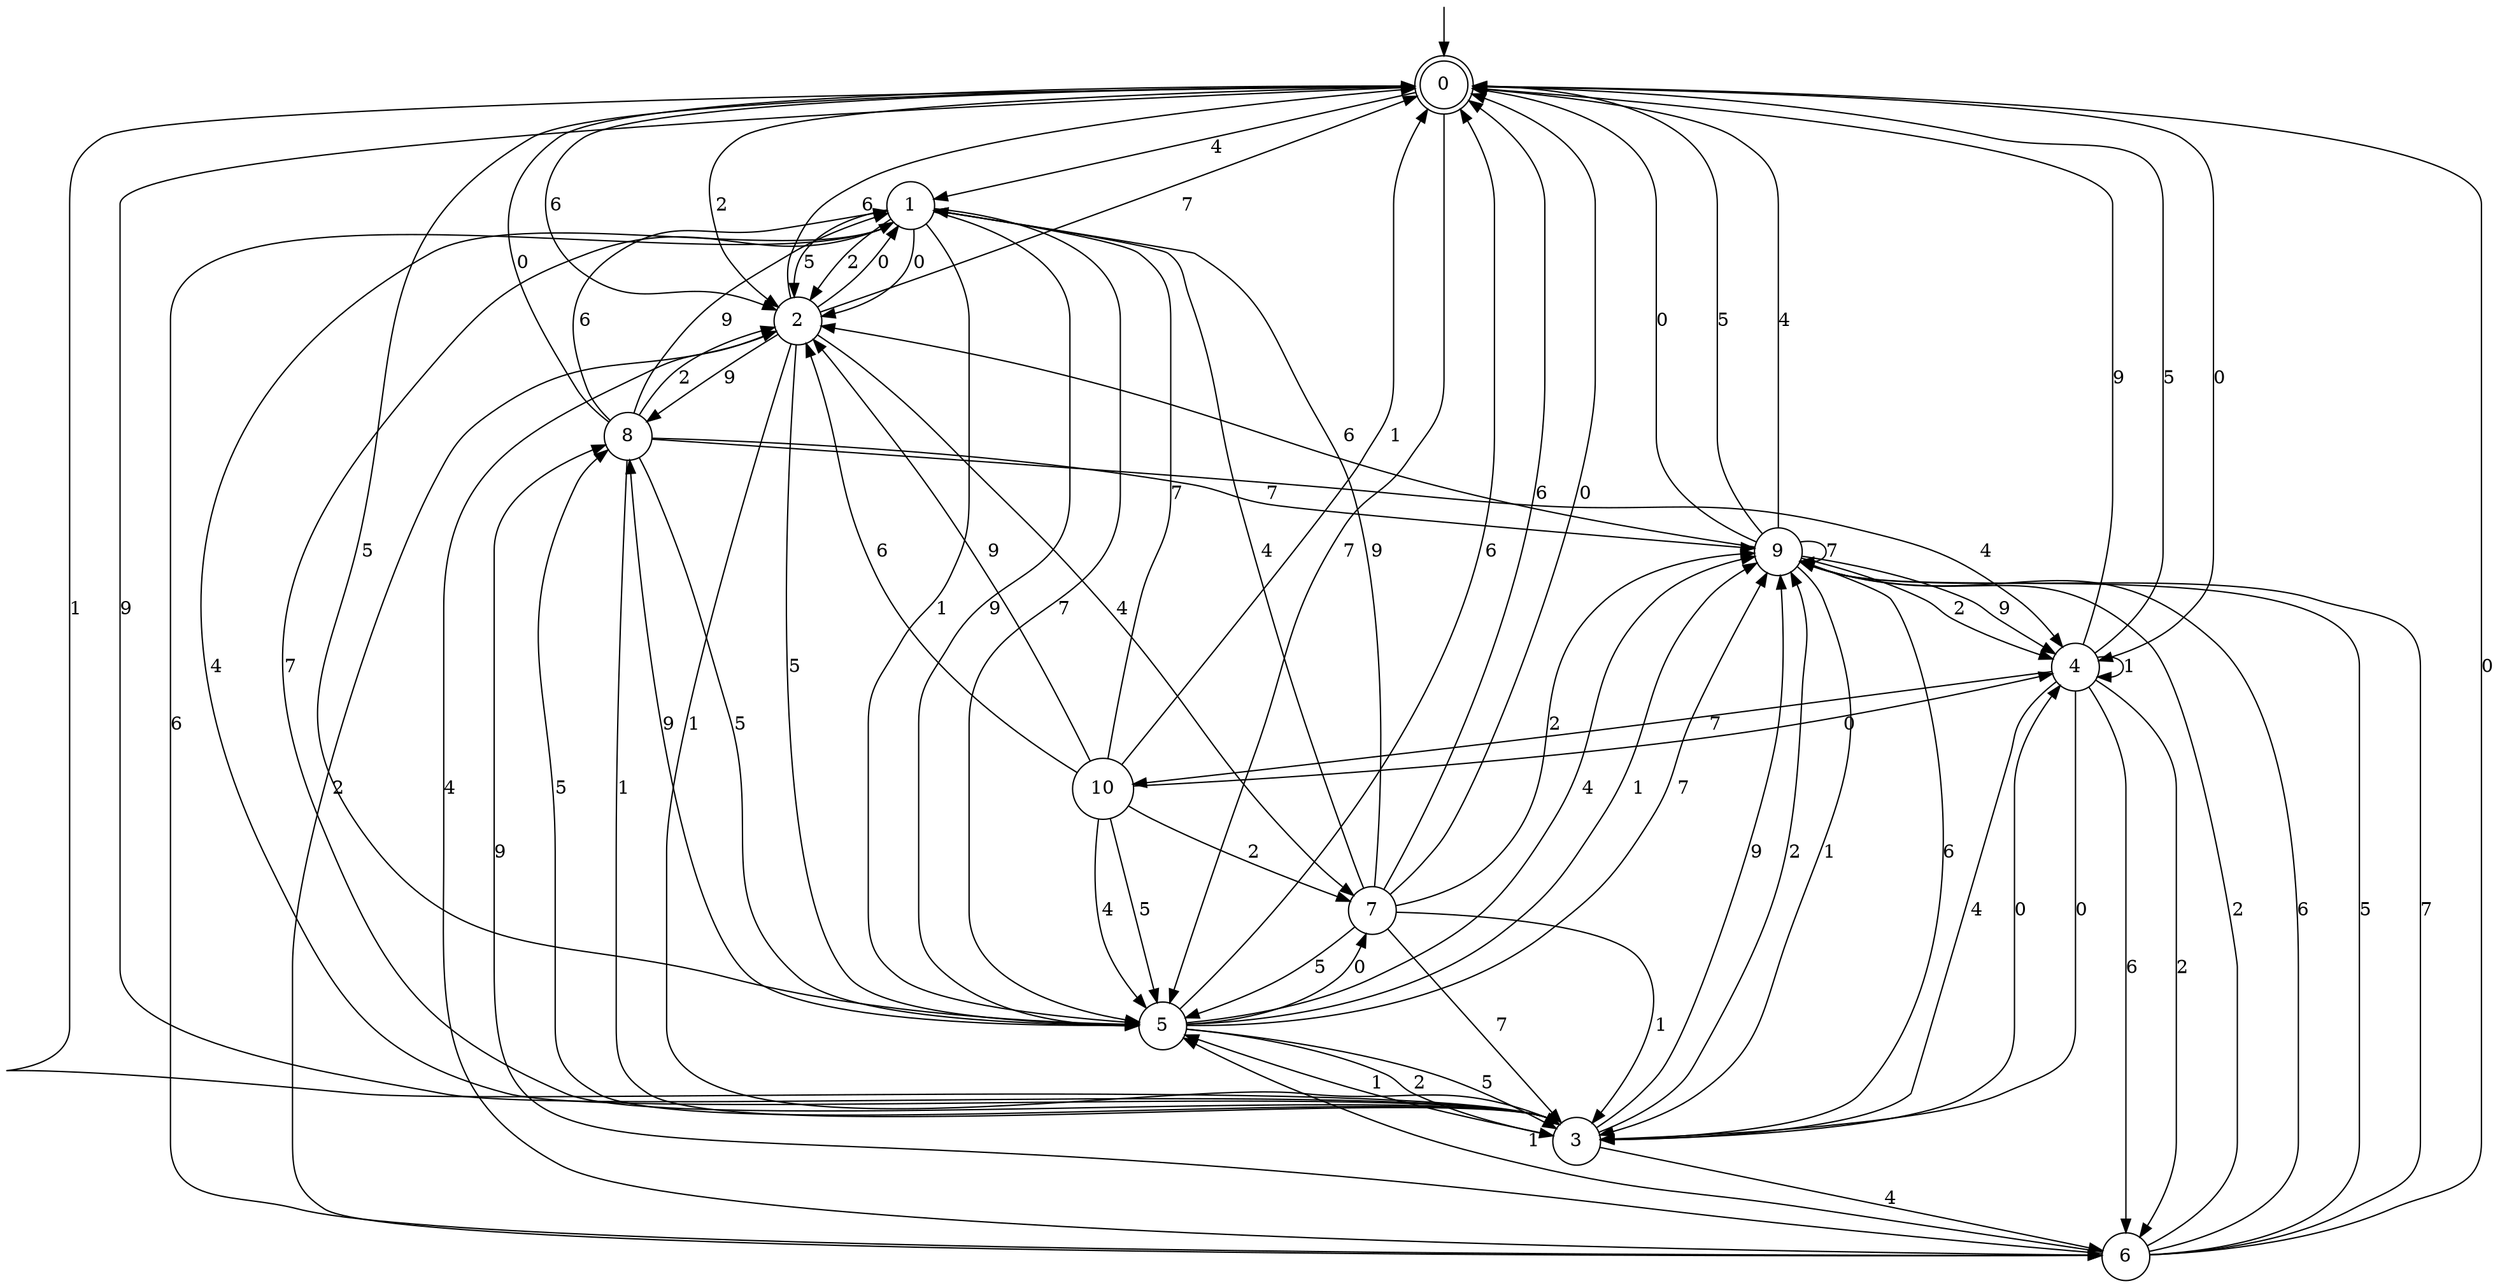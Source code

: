 digraph g {

	s0 [shape="doublecircle" label="0"];
	s1 [shape="circle" label="1"];
	s2 [shape="circle" label="2"];
	s3 [shape="circle" label="3"];
	s4 [shape="circle" label="4"];
	s5 [shape="circle" label="5"];
	s6 [shape="circle" label="6"];
	s7 [shape="circle" label="7"];
	s8 [shape="circle" label="8"];
	s9 [shape="circle" label="9"];
	s10 [shape="circle" label="10"];
	s0 -> s1 [label="4"];
	s0 -> s2 [label="6"];
	s0 -> s3 [label="1"];
	s0 -> s4 [label="0"];
	s0 -> s3 [label="9"];
	s0 -> s5 [label="5"];
	s0 -> s5 [label="7"];
	s0 -> s2 [label="2"];
	s1 -> s3 [label="4"];
	s1 -> s6 [label="6"];
	s1 -> s5 [label="1"];
	s1 -> s2 [label="0"];
	s1 -> s5 [label="9"];
	s1 -> s2 [label="5"];
	s1 -> s5 [label="7"];
	s1 -> s2 [label="2"];
	s2 -> s7 [label="4"];
	s2 -> s0 [label="6"];
	s2 -> s3 [label="1"];
	s2 -> s1 [label="0"];
	s2 -> s8 [label="9"];
	s2 -> s5 [label="5"];
	s2 -> s0 [label="7"];
	s2 -> s6 [label="2"];
	s3 -> s6 [label="4"];
	s3 -> s9 [label="6"];
	s3 -> s5 [label="1"];
	s3 -> s4 [label="0"];
	s3 -> s9 [label="9"];
	s3 -> s8 [label="5"];
	s3 -> s1 [label="7"];
	s3 -> s9 [label="2"];
	s4 -> s3 [label="4"];
	s4 -> s6 [label="6"];
	s4 -> s4 [label="1"];
	s4 -> s3 [label="0"];
	s4 -> s0 [label="9"];
	s4 -> s0 [label="5"];
	s4 -> s10 [label="7"];
	s4 -> s6 [label="2"];
	s5 -> s9 [label="4"];
	s5 -> s0 [label="6"];
	s5 -> s9 [label="1"];
	s5 -> s7 [label="0"];
	s5 -> s8 [label="9"];
	s5 -> s3 [label="5"];
	s5 -> s9 [label="7"];
	s5 -> s3 [label="2"];
	s6 -> s2 [label="4"];
	s6 -> s9 [label="6"];
	s6 -> s5 [label="1"];
	s6 -> s0 [label="0"];
	s6 -> s8 [label="9"];
	s6 -> s9 [label="5"];
	s6 -> s9 [label="7"];
	s6 -> s9 [label="2"];
	s7 -> s1 [label="4"];
	s7 -> s0 [label="6"];
	s7 -> s3 [label="1"];
	s7 -> s0 [label="0"];
	s7 -> s1 [label="9"];
	s7 -> s5 [label="5"];
	s7 -> s3 [label="7"];
	s7 -> s9 [label="2"];
	s8 -> s4 [label="4"];
	s8 -> s1 [label="6"];
	s8 -> s3 [label="1"];
	s8 -> s0 [label="0"];
	s8 -> s1 [label="9"];
	s8 -> s5 [label="5"];
	s8 -> s9 [label="7"];
	s8 -> s2 [label="2"];
	s9 -> s0 [label="4"];
	s9 -> s2 [label="6"];
	s9 -> s3 [label="1"];
	s9 -> s0 [label="0"];
	s9 -> s4 [label="9"];
	s9 -> s0 [label="5"];
	s9 -> s9 [label="7"];
	s9 -> s4 [label="2"];
	s10 -> s5 [label="4"];
	s10 -> s2 [label="6"];
	s10 -> s0 [label="1"];
	s10 -> s4 [label="0"];
	s10 -> s2 [label="9"];
	s10 -> s5 [label="5"];
	s10 -> s1 [label="7"];
	s10 -> s7 [label="2"];

__start0 [label="" shape="none" width="0" height="0"];
__start0 -> s0;

}
